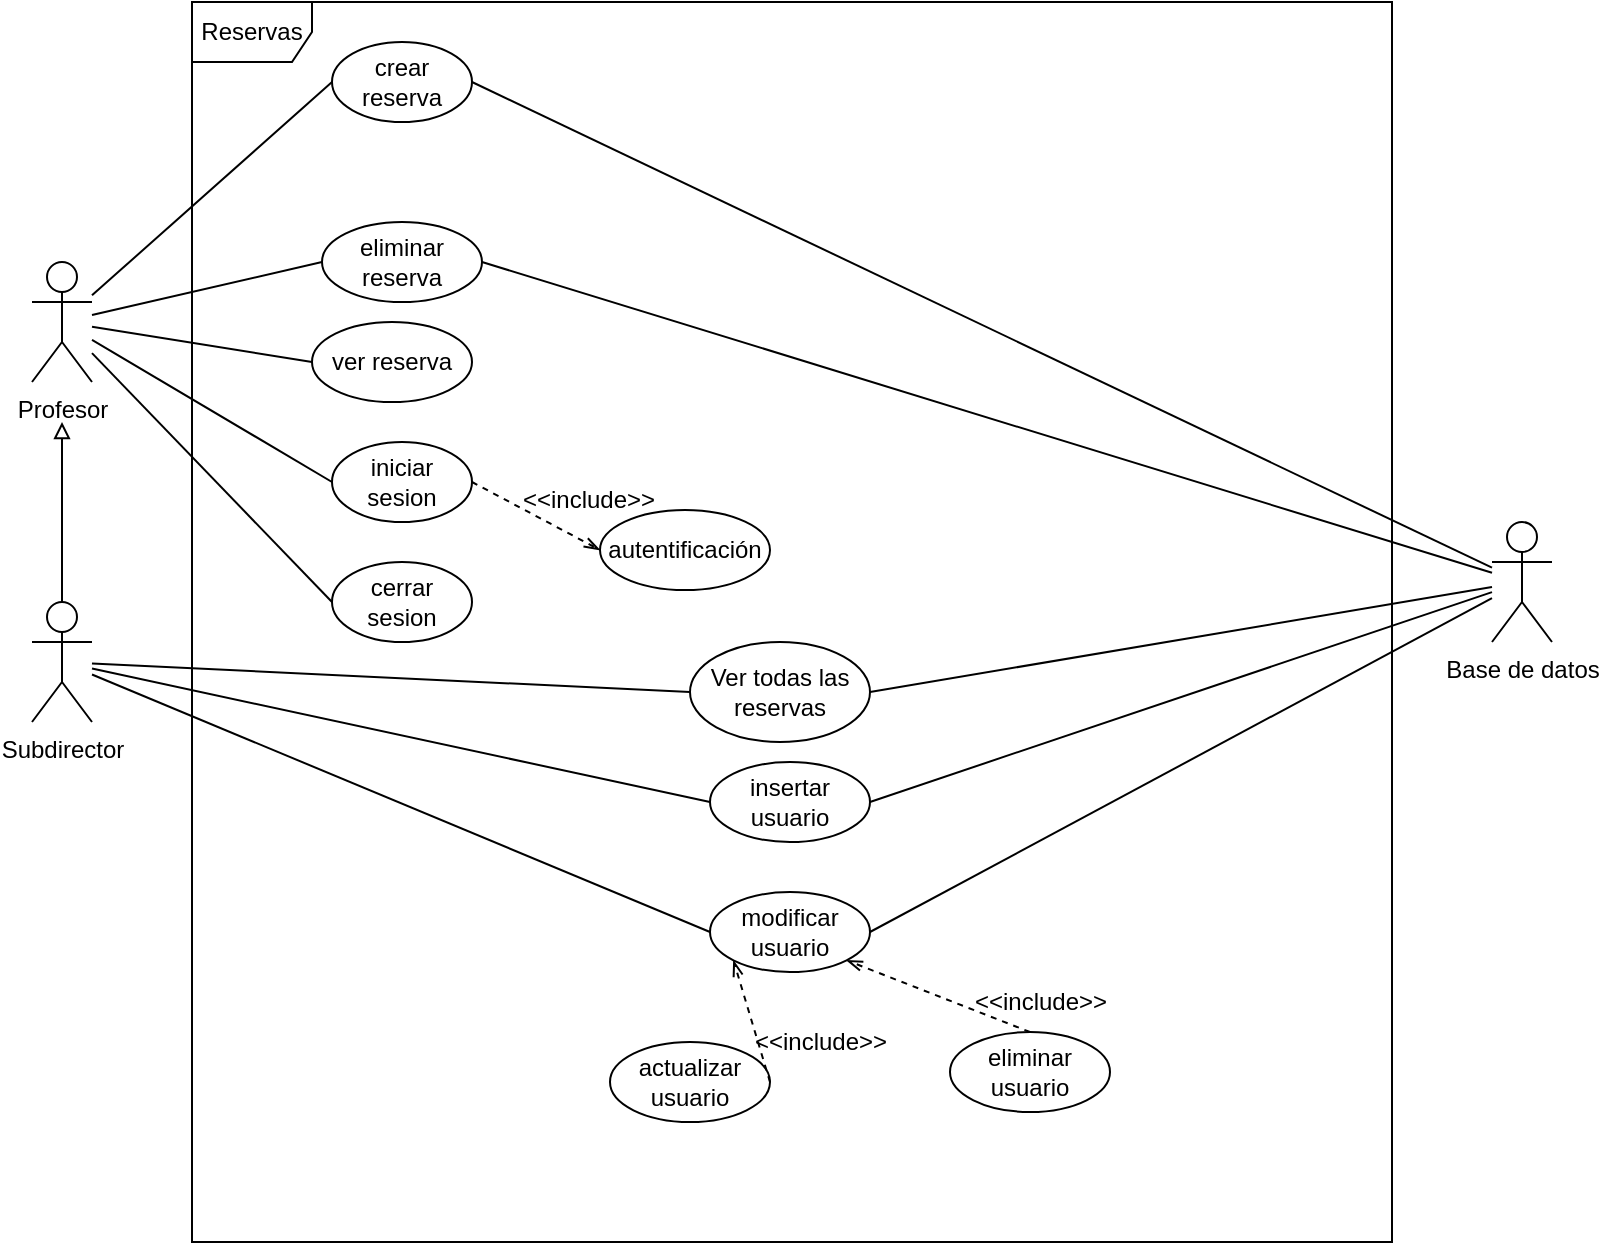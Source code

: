 <mxfile version="26.0.13">
  <diagram name="Página-1" id="iBby-zhWkvjCqV7w-NlJ">
    <mxGraphModel dx="1050" dy="557" grid="1" gridSize="10" guides="1" tooltips="1" connect="1" arrows="1" fold="1" page="1" pageScale="1" pageWidth="827" pageHeight="1169" math="0" shadow="0">
      <root>
        <mxCell id="0" />
        <mxCell id="1" parent="0" />
        <mxCell id="y2qB9gb11Ww_Fg1hbG3P-1" style="edgeStyle=none;shape=connector;curved=0;rounded=0;orthogonalLoop=1;jettySize=auto;html=1;entryX=1;entryY=0.5;entryDx=0;entryDy=0;strokeColor=default;align=center;verticalAlign=middle;fontFamily=Helvetica;fontSize=11;fontColor=default;labelBackgroundColor=default;endArrow=none;endFill=1;startFill=0;" parent="1" source="s7fYocxtLP4It3Uf2HsN-3" target="bFofIouatFmLXm3Uy6-V-19" edge="1">
          <mxGeometry relative="1" as="geometry" />
        </mxCell>
        <mxCell id="y2qB9gb11Ww_Fg1hbG3P-2" style="edgeStyle=none;shape=connector;curved=0;rounded=0;orthogonalLoop=1;jettySize=auto;html=1;entryX=1;entryY=0.5;entryDx=0;entryDy=0;strokeColor=default;align=center;verticalAlign=middle;fontFamily=Helvetica;fontSize=11;fontColor=default;labelBackgroundColor=default;endArrow=none;endFill=1;startFill=0;" parent="1" source="s7fYocxtLP4It3Uf2HsN-3" target="bFofIouatFmLXm3Uy6-V-16" edge="1">
          <mxGeometry relative="1" as="geometry" />
        </mxCell>
        <mxCell id="qkfcZwOi9MSuHN2oBI1G-4" style="edgeStyle=none;shape=connector;rounded=0;orthogonalLoop=1;jettySize=auto;html=1;entryX=1;entryY=0.5;entryDx=0;entryDy=0;strokeColor=default;align=center;verticalAlign=middle;fontFamily=Helvetica;fontSize=11;fontColor=default;labelBackgroundColor=default;startFill=0;endArrow=none;" parent="1" source="s7fYocxtLP4It3Uf2HsN-3" target="bFofIouatFmLXm3Uy6-V-3" edge="1">
          <mxGeometry relative="1" as="geometry" />
        </mxCell>
        <mxCell id="qkfcZwOi9MSuHN2oBI1G-7" style="edgeStyle=none;shape=connector;rounded=0;orthogonalLoop=1;jettySize=auto;html=1;entryX=1;entryY=0.5;entryDx=0;entryDy=0;strokeColor=default;align=center;verticalAlign=middle;fontFamily=Helvetica;fontSize=11;fontColor=default;labelBackgroundColor=default;startFill=0;endArrow=none;" parent="1" source="s7fYocxtLP4It3Uf2HsN-3" target="bFofIouatFmLXm3Uy6-V-7" edge="1">
          <mxGeometry relative="1" as="geometry" />
        </mxCell>
        <mxCell id="qkfcZwOi9MSuHN2oBI1G-23" style="edgeStyle=none;shape=connector;rounded=0;orthogonalLoop=1;jettySize=auto;html=1;entryX=1;entryY=0.5;entryDx=0;entryDy=0;strokeColor=default;align=center;verticalAlign=middle;fontFamily=Helvetica;fontSize=11;fontColor=default;labelBackgroundColor=default;startFill=0;endArrow=none;" parent="1" source="s7fYocxtLP4It3Uf2HsN-3" target="bFofIouatFmLXm3Uy6-V-6" edge="1">
          <mxGeometry relative="1" as="geometry" />
        </mxCell>
        <mxCell id="s7fYocxtLP4It3Uf2HsN-3" value="Base de datos" style="shape=umlActor;verticalLabelPosition=bottom;verticalAlign=top;html=1;" parent="1" vertex="1">
          <mxGeometry x="770" y="410" width="30" height="60" as="geometry" />
        </mxCell>
        <mxCell id="qkfcZwOi9MSuHN2oBI1G-11" style="edgeStyle=none;shape=connector;rounded=0;orthogonalLoop=1;jettySize=auto;html=1;entryX=0;entryY=0.5;entryDx=0;entryDy=0;strokeColor=default;align=center;verticalAlign=middle;fontFamily=Helvetica;fontSize=11;fontColor=default;labelBackgroundColor=default;startFill=0;endArrow=none;" parent="1" source="s7fYocxtLP4It3Uf2HsN-6" target="bFofIouatFmLXm3Uy6-V-7" edge="1">
          <mxGeometry relative="1" as="geometry" />
        </mxCell>
        <mxCell id="qkfcZwOi9MSuHN2oBI1G-12" style="edgeStyle=none;shape=connector;rounded=0;orthogonalLoop=1;jettySize=auto;html=1;entryX=0;entryY=0.5;entryDx=0;entryDy=0;strokeColor=default;align=center;verticalAlign=middle;fontFamily=Helvetica;fontSize=11;fontColor=default;labelBackgroundColor=default;startFill=0;endArrow=none;" parent="1" source="s7fYocxtLP4It3Uf2HsN-6" target="bFofIouatFmLXm3Uy6-V-6" edge="1">
          <mxGeometry relative="1" as="geometry" />
        </mxCell>
        <mxCell id="qkfcZwOi9MSuHN2oBI1G-13" style="edgeStyle=none;shape=connector;rounded=0;orthogonalLoop=1;jettySize=auto;html=1;entryX=0;entryY=0.5;entryDx=0;entryDy=0;strokeColor=default;align=center;verticalAlign=middle;fontFamily=Helvetica;fontSize=11;fontColor=default;labelBackgroundColor=default;startFill=0;endArrow=none;" parent="1" source="s7fYocxtLP4It3Uf2HsN-6" target="bFofIouatFmLXm3Uy6-V-14" edge="1">
          <mxGeometry relative="1" as="geometry" />
        </mxCell>
        <mxCell id="qkfcZwOi9MSuHN2oBI1G-14" style="edgeStyle=none;shape=connector;rounded=0;orthogonalLoop=1;jettySize=auto;html=1;entryX=0;entryY=0.5;entryDx=0;entryDy=0;strokeColor=default;align=center;verticalAlign=middle;fontFamily=Helvetica;fontSize=11;fontColor=default;labelBackgroundColor=default;startFill=0;endArrow=none;" parent="1" source="s7fYocxtLP4It3Uf2HsN-6" target="qkfcZwOi9MSuHN2oBI1G-9" edge="1">
          <mxGeometry relative="1" as="geometry" />
        </mxCell>
        <mxCell id="qkfcZwOi9MSuHN2oBI1G-16" style="edgeStyle=none;shape=connector;rounded=0;orthogonalLoop=1;jettySize=auto;html=1;entryX=0;entryY=0.5;entryDx=0;entryDy=0;strokeColor=default;align=center;verticalAlign=middle;fontFamily=Helvetica;fontSize=11;fontColor=default;labelBackgroundColor=default;startFill=0;endArrow=none;" parent="1" source="s7fYocxtLP4It3Uf2HsN-6" target="qkfcZwOi9MSuHN2oBI1G-15" edge="1">
          <mxGeometry relative="1" as="geometry" />
        </mxCell>
        <mxCell id="s7fYocxtLP4It3Uf2HsN-6" value="Profesor" style="shape=umlActor;verticalLabelPosition=bottom;verticalAlign=top;html=1;" parent="1" vertex="1">
          <mxGeometry x="40" y="280" width="30" height="60" as="geometry" />
        </mxCell>
        <mxCell id="s7fYocxtLP4It3Uf2HsN-7" value="Reservas" style="shape=umlFrame;whiteSpace=wrap;html=1;pointerEvents=0;" parent="1" vertex="1">
          <mxGeometry x="120" y="150" width="600" height="620" as="geometry" />
        </mxCell>
        <mxCell id="bFofIouatFmLXm3Uy6-V-4" style="rounded=0;orthogonalLoop=1;jettySize=auto;html=1;endArrow=block;endFill=0;" parent="1" source="s7fYocxtLP4It3Uf2HsN-8" edge="1">
          <mxGeometry relative="1" as="geometry">
            <mxPoint x="55" y="360" as="targetPoint" />
          </mxGeometry>
        </mxCell>
        <mxCell id="bFofIouatFmLXm3Uy6-V-5" style="rounded=0;orthogonalLoop=1;jettySize=auto;html=1;entryX=0;entryY=0.5;entryDx=0;entryDy=0;endArrow=none;startFill=0;" parent="1" source="s7fYocxtLP4It3Uf2HsN-8" target="bFofIouatFmLXm3Uy6-V-3" edge="1">
          <mxGeometry relative="1" as="geometry" />
        </mxCell>
        <mxCell id="qkfcZwOi9MSuHN2oBI1G-1" style="rounded=0;orthogonalLoop=1;jettySize=auto;html=1;entryX=0;entryY=0.5;entryDx=0;entryDy=0;endArrow=none;startFill=0;" parent="1" source="s7fYocxtLP4It3Uf2HsN-8" target="bFofIouatFmLXm3Uy6-V-16" edge="1">
          <mxGeometry relative="1" as="geometry" />
        </mxCell>
        <mxCell id="qkfcZwOi9MSuHN2oBI1G-2" style="edgeStyle=none;shape=connector;rounded=0;orthogonalLoop=1;jettySize=auto;html=1;entryX=0;entryY=0.5;entryDx=0;entryDy=0;strokeColor=default;align=center;verticalAlign=middle;fontFamily=Helvetica;fontSize=11;fontColor=default;labelBackgroundColor=default;startFill=0;endArrow=none;" parent="1" source="s7fYocxtLP4It3Uf2HsN-8" target="bFofIouatFmLXm3Uy6-V-19" edge="1">
          <mxGeometry relative="1" as="geometry" />
        </mxCell>
        <mxCell id="s7fYocxtLP4It3Uf2HsN-8" value="Subdirector" style="shape=umlActor;verticalLabelPosition=bottom;verticalAlign=top;html=1;" parent="1" vertex="1">
          <mxGeometry x="40" y="450" width="30" height="60" as="geometry" />
        </mxCell>
        <mxCell id="bFofIouatFmLXm3Uy6-V-3" value="Ver todas las reservas" style="ellipse;whiteSpace=wrap;html=1;" parent="1" vertex="1">
          <mxGeometry x="369" y="470" width="90" height="50" as="geometry" />
        </mxCell>
        <mxCell id="bFofIouatFmLXm3Uy6-V-6" value="eliminar reserva" style="ellipse;whiteSpace=wrap;html=1;" parent="1" vertex="1">
          <mxGeometry x="185" y="260" width="80" height="40" as="geometry" />
        </mxCell>
        <mxCell id="bFofIouatFmLXm3Uy6-V-7" value="crear reserva" style="ellipse;whiteSpace=wrap;html=1;" parent="1" vertex="1">
          <mxGeometry x="190" y="170" width="70" height="40" as="geometry" />
        </mxCell>
        <mxCell id="bFofIouatFmLXm3Uy6-V-14" value="ver reserva" style="ellipse;whiteSpace=wrap;html=1;" parent="1" vertex="1">
          <mxGeometry x="180" y="310" width="80" height="40" as="geometry" />
        </mxCell>
        <mxCell id="bFofIouatFmLXm3Uy6-V-16" value="insertar usuario" style="ellipse;whiteSpace=wrap;html=1;" parent="1" vertex="1">
          <mxGeometry x="379" y="530" width="80" height="40" as="geometry" />
        </mxCell>
        <mxCell id="bFofIouatFmLXm3Uy6-V-17" value="eliminar usuario" style="ellipse;whiteSpace=wrap;html=1;" parent="1" vertex="1">
          <mxGeometry x="499" y="665" width="80" height="40" as="geometry" />
        </mxCell>
        <mxCell id="bFofIouatFmLXm3Uy6-V-18" value="actualizar usuario" style="ellipse;whiteSpace=wrap;html=1;" parent="1" vertex="1">
          <mxGeometry x="329" y="670" width="80" height="40" as="geometry" />
        </mxCell>
        <mxCell id="bFofIouatFmLXm3Uy6-V-19" value="modificar usuario" style="ellipse;whiteSpace=wrap;html=1;" parent="1" vertex="1">
          <mxGeometry x="379" y="595" width="80" height="40" as="geometry" />
        </mxCell>
        <mxCell id="bFofIouatFmLXm3Uy6-V-23" style="rounded=0;orthogonalLoop=1;jettySize=auto;html=1;entryX=1;entryY=1;entryDx=0;entryDy=0;dashed=1;endArrow=openThin;endFill=0;exitX=0.5;exitY=0;exitDx=0;exitDy=0;" parent="1" source="bFofIouatFmLXm3Uy6-V-17" target="bFofIouatFmLXm3Uy6-V-19" edge="1">
          <mxGeometry relative="1" as="geometry">
            <mxPoint x="376" y="633" as="sourcePoint" />
            <mxPoint x="329" y="590" as="targetPoint" />
          </mxGeometry>
        </mxCell>
        <mxCell id="bFofIouatFmLXm3Uy6-V-24" style="rounded=0;orthogonalLoop=1;jettySize=auto;html=1;entryX=0;entryY=1;entryDx=0;entryDy=0;dashed=1;endArrow=openThin;endFill=0;exitX=1;exitY=0.5;exitDx=0;exitDy=0;" parent="1" source="bFofIouatFmLXm3Uy6-V-18" target="bFofIouatFmLXm3Uy6-V-19" edge="1">
          <mxGeometry relative="1" as="geometry">
            <mxPoint x="386" y="643" as="sourcePoint" />
            <mxPoint x="339" y="600" as="targetPoint" />
          </mxGeometry>
        </mxCell>
        <mxCell id="bFofIouatFmLXm3Uy6-V-27" value="&amp;lt;&amp;lt;include&amp;gt;&amp;gt;" style="text;html=1;align=center;verticalAlign=middle;resizable=0;points=[];autosize=1;strokeColor=none;fillColor=none;" parent="1" vertex="1">
          <mxGeometry x="389" y="655" width="90" height="30" as="geometry" />
        </mxCell>
        <mxCell id="bFofIouatFmLXm3Uy6-V-28" value="&amp;lt;&amp;lt;include&amp;gt;&amp;gt;" style="text;html=1;align=center;verticalAlign=middle;resizable=0;points=[];autosize=1;strokeColor=none;fillColor=none;" parent="1" vertex="1">
          <mxGeometry x="499" y="635" width="90" height="30" as="geometry" />
        </mxCell>
        <mxCell id="qkfcZwOi9MSuHN2oBI1G-9" value="iniciar sesion" style="ellipse;whiteSpace=wrap;html=1;" parent="1" vertex="1">
          <mxGeometry x="190" y="370" width="70" height="40" as="geometry" />
        </mxCell>
        <mxCell id="qkfcZwOi9MSuHN2oBI1G-15" value="cerrar sesion" style="ellipse;whiteSpace=wrap;html=1;" parent="1" vertex="1">
          <mxGeometry x="190" y="430" width="70" height="40" as="geometry" />
        </mxCell>
        <mxCell id="qkfcZwOi9MSuHN2oBI1G-17" value="autentificación" style="ellipse;whiteSpace=wrap;html=1;" parent="1" vertex="1">
          <mxGeometry x="324" y="404" width="85" height="40" as="geometry" />
        </mxCell>
        <mxCell id="qkfcZwOi9MSuHN2oBI1G-19" style="rounded=0;orthogonalLoop=1;jettySize=auto;html=1;entryX=0;entryY=0.5;entryDx=0;entryDy=0;dashed=1;endArrow=openThin;endFill=0;exitX=1;exitY=0.5;exitDx=0;exitDy=0;" parent="1" source="qkfcZwOi9MSuHN2oBI1G-9" target="qkfcZwOi9MSuHN2oBI1G-17" edge="1">
          <mxGeometry relative="1" as="geometry">
            <mxPoint x="255" y="424" as="sourcePoint" />
            <mxPoint x="311" y="454" as="targetPoint" />
          </mxGeometry>
        </mxCell>
        <mxCell id="qkfcZwOi9MSuHN2oBI1G-20" value="&amp;lt;&amp;lt;include&amp;gt;&amp;gt;" style="text;html=1;align=center;verticalAlign=middle;resizable=0;points=[];autosize=1;strokeColor=none;fillColor=none;" parent="1" vertex="1">
          <mxGeometry x="273" y="384" width="90" height="30" as="geometry" />
        </mxCell>
      </root>
    </mxGraphModel>
  </diagram>
</mxfile>
